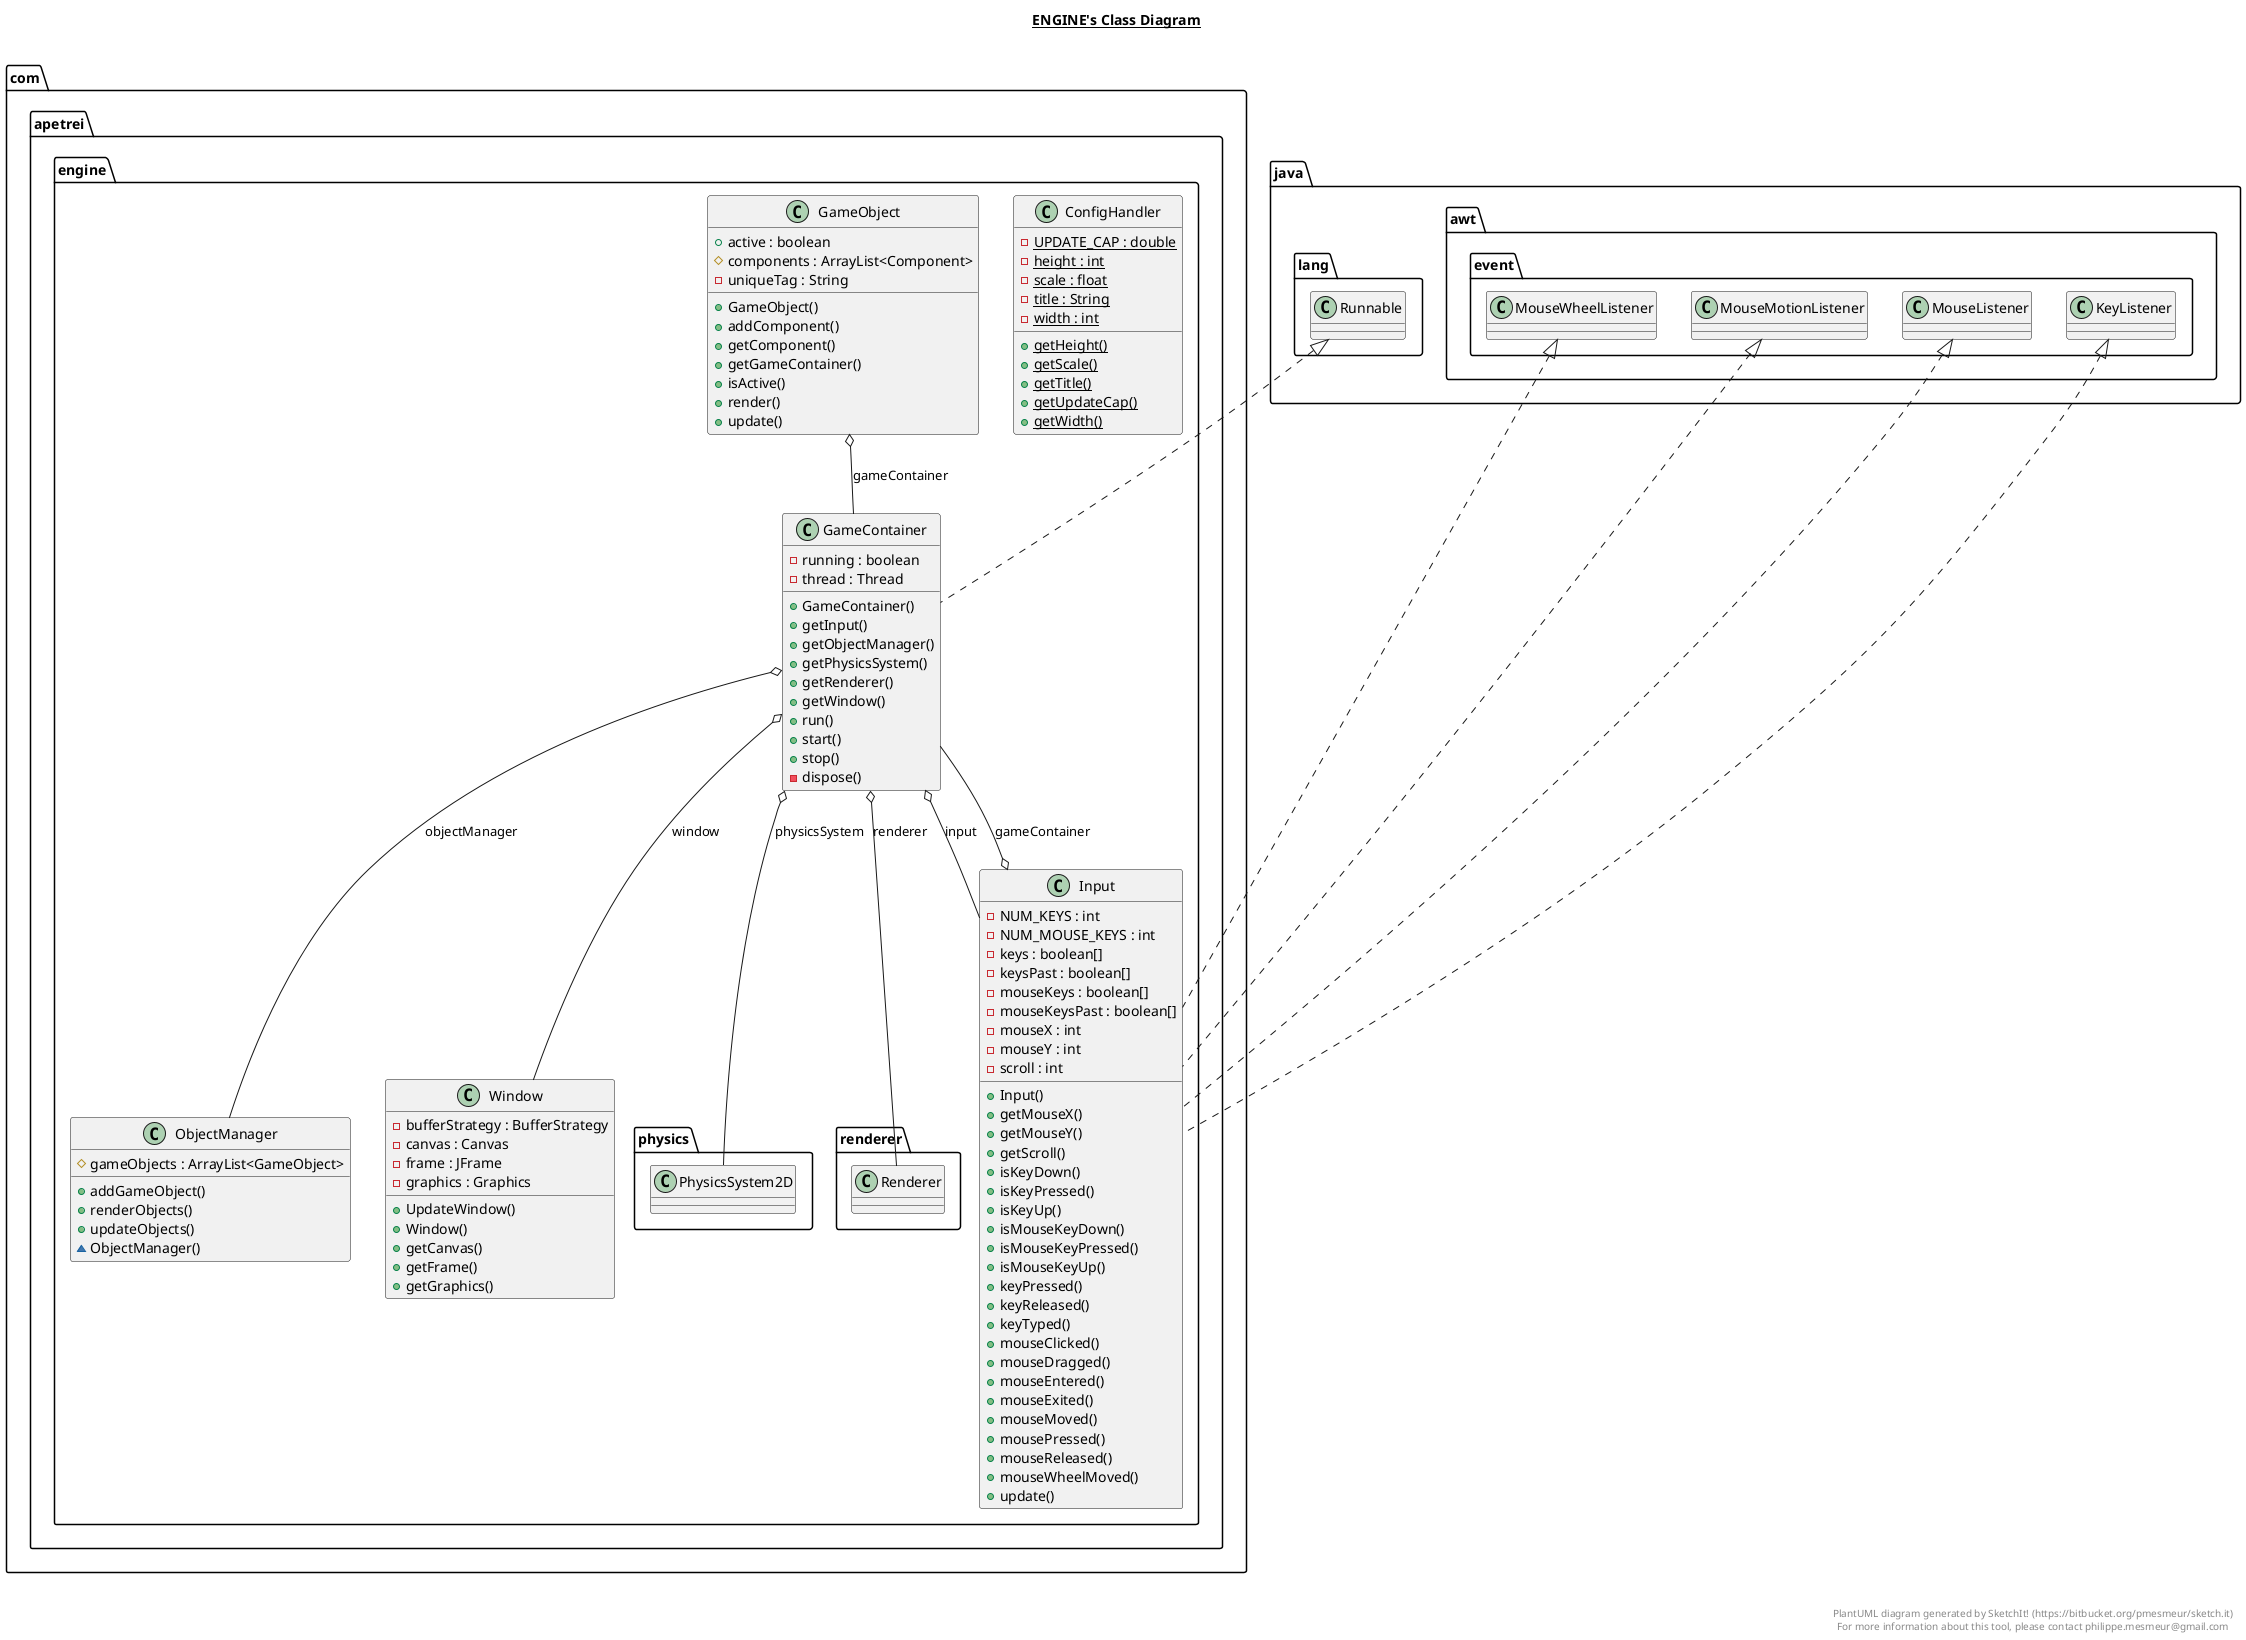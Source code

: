 @startuml

title __ENGINE's Class Diagram__\n

  namespace com.apetrei.engine {
    class com.apetrei.engine.ConfigHandler {
        {static} - UPDATE_CAP : double
        {static} - height : int
        {static} - scale : float
        {static} - title : String
        {static} - width : int
        {static} + getHeight()
        {static} + getScale()
        {static} + getTitle()
        {static} + getUpdateCap()
        {static} + getWidth()
    }
  }
  

  namespace com.apetrei.engine {
    class com.apetrei.engine.GameContainer {
        - running : boolean
        - thread : Thread
        + GameContainer()
        + getInput()
        + getObjectManager()
        + getPhysicsSystem()
        + getRenderer()
        + getWindow()
        + run()
        + start()
        + stop()
        - dispose()
    }
  }
  

  namespace com.apetrei.engine {
    class com.apetrei.engine.GameObject {
        + active : boolean
        # components : ArrayList<Component>
        - uniqueTag : String
        + GameObject()
        + addComponent()
        + getComponent()
        + getGameContainer()
        + isActive()
        + render()
        + update()
    }
  }
  

  namespace com.apetrei.engine {
    class com.apetrei.engine.Input {
        - NUM_KEYS : int
        - NUM_MOUSE_KEYS : int
        - keys : boolean[]
        - keysPast : boolean[]
        - mouseKeys : boolean[]
        - mouseKeysPast : boolean[]
        - mouseX : int
        - mouseY : int
        - scroll : int
        + Input()
        + getMouseX()
        + getMouseY()
        + getScroll()
        + isKeyDown()
        + isKeyPressed()
        + isKeyUp()
        + isMouseKeyDown()
        + isMouseKeyPressed()
        + isMouseKeyUp()
        + keyPressed()
        + keyReleased()
        + keyTyped()
        + mouseClicked()
        + mouseDragged()
        + mouseEntered()
        + mouseExited()
        + mouseMoved()
        + mousePressed()
        + mouseReleased()
        + mouseWheelMoved()
        + update()
    }
  }
  

  namespace com.apetrei.engine {
    class com.apetrei.engine.ObjectManager {
        # gameObjects : ArrayList<GameObject>
        + addGameObject()
        + renderObjects()
        + updateObjects()
        ~ ObjectManager()
    }
  }
  

  namespace com.apetrei.engine {
    class com.apetrei.engine.Window {
        - bufferStrategy : BufferStrategy
        - canvas : Canvas
        - frame : JFrame
        - graphics : Graphics
        + UpdateWindow()
        + Window()
        + getCanvas()
        + getFrame()
        + getGraphics()
    }
  }
  

  com.apetrei.engine.GameContainer .up.|> java.lang.Runnable
  com.apetrei.engine.GameContainer o-- com.apetrei.engine.Input : input
  com.apetrei.engine.GameContainer o-- com.apetrei.engine.ObjectManager : objectManager
  com.apetrei.engine.GameContainer o-- com.apetrei.engine.physics.PhysicsSystem2D : physicsSystem
  com.apetrei.engine.GameContainer o-- com.apetrei.engine.renderer.Renderer : renderer
  com.apetrei.engine.GameContainer o-- com.apetrei.engine.Window : window
  com.apetrei.engine.GameObject o-- com.apetrei.engine.GameContainer : gameContainer
  com.apetrei.engine.Input .up.|> java.awt.event.KeyListener
  com.apetrei.engine.Input .up.|> java.awt.event.MouseListener
  com.apetrei.engine.Input .up.|> java.awt.event.MouseMotionListener
  com.apetrei.engine.Input .up.|> java.awt.event.MouseWheelListener
  com.apetrei.engine.Input o-- com.apetrei.engine.GameContainer : gameContainer


right footer


PlantUML diagram generated by SketchIt! (https://bitbucket.org/pmesmeur/sketch.it)
For more information about this tool, please contact philippe.mesmeur@gmail.com
endfooter

@enduml
